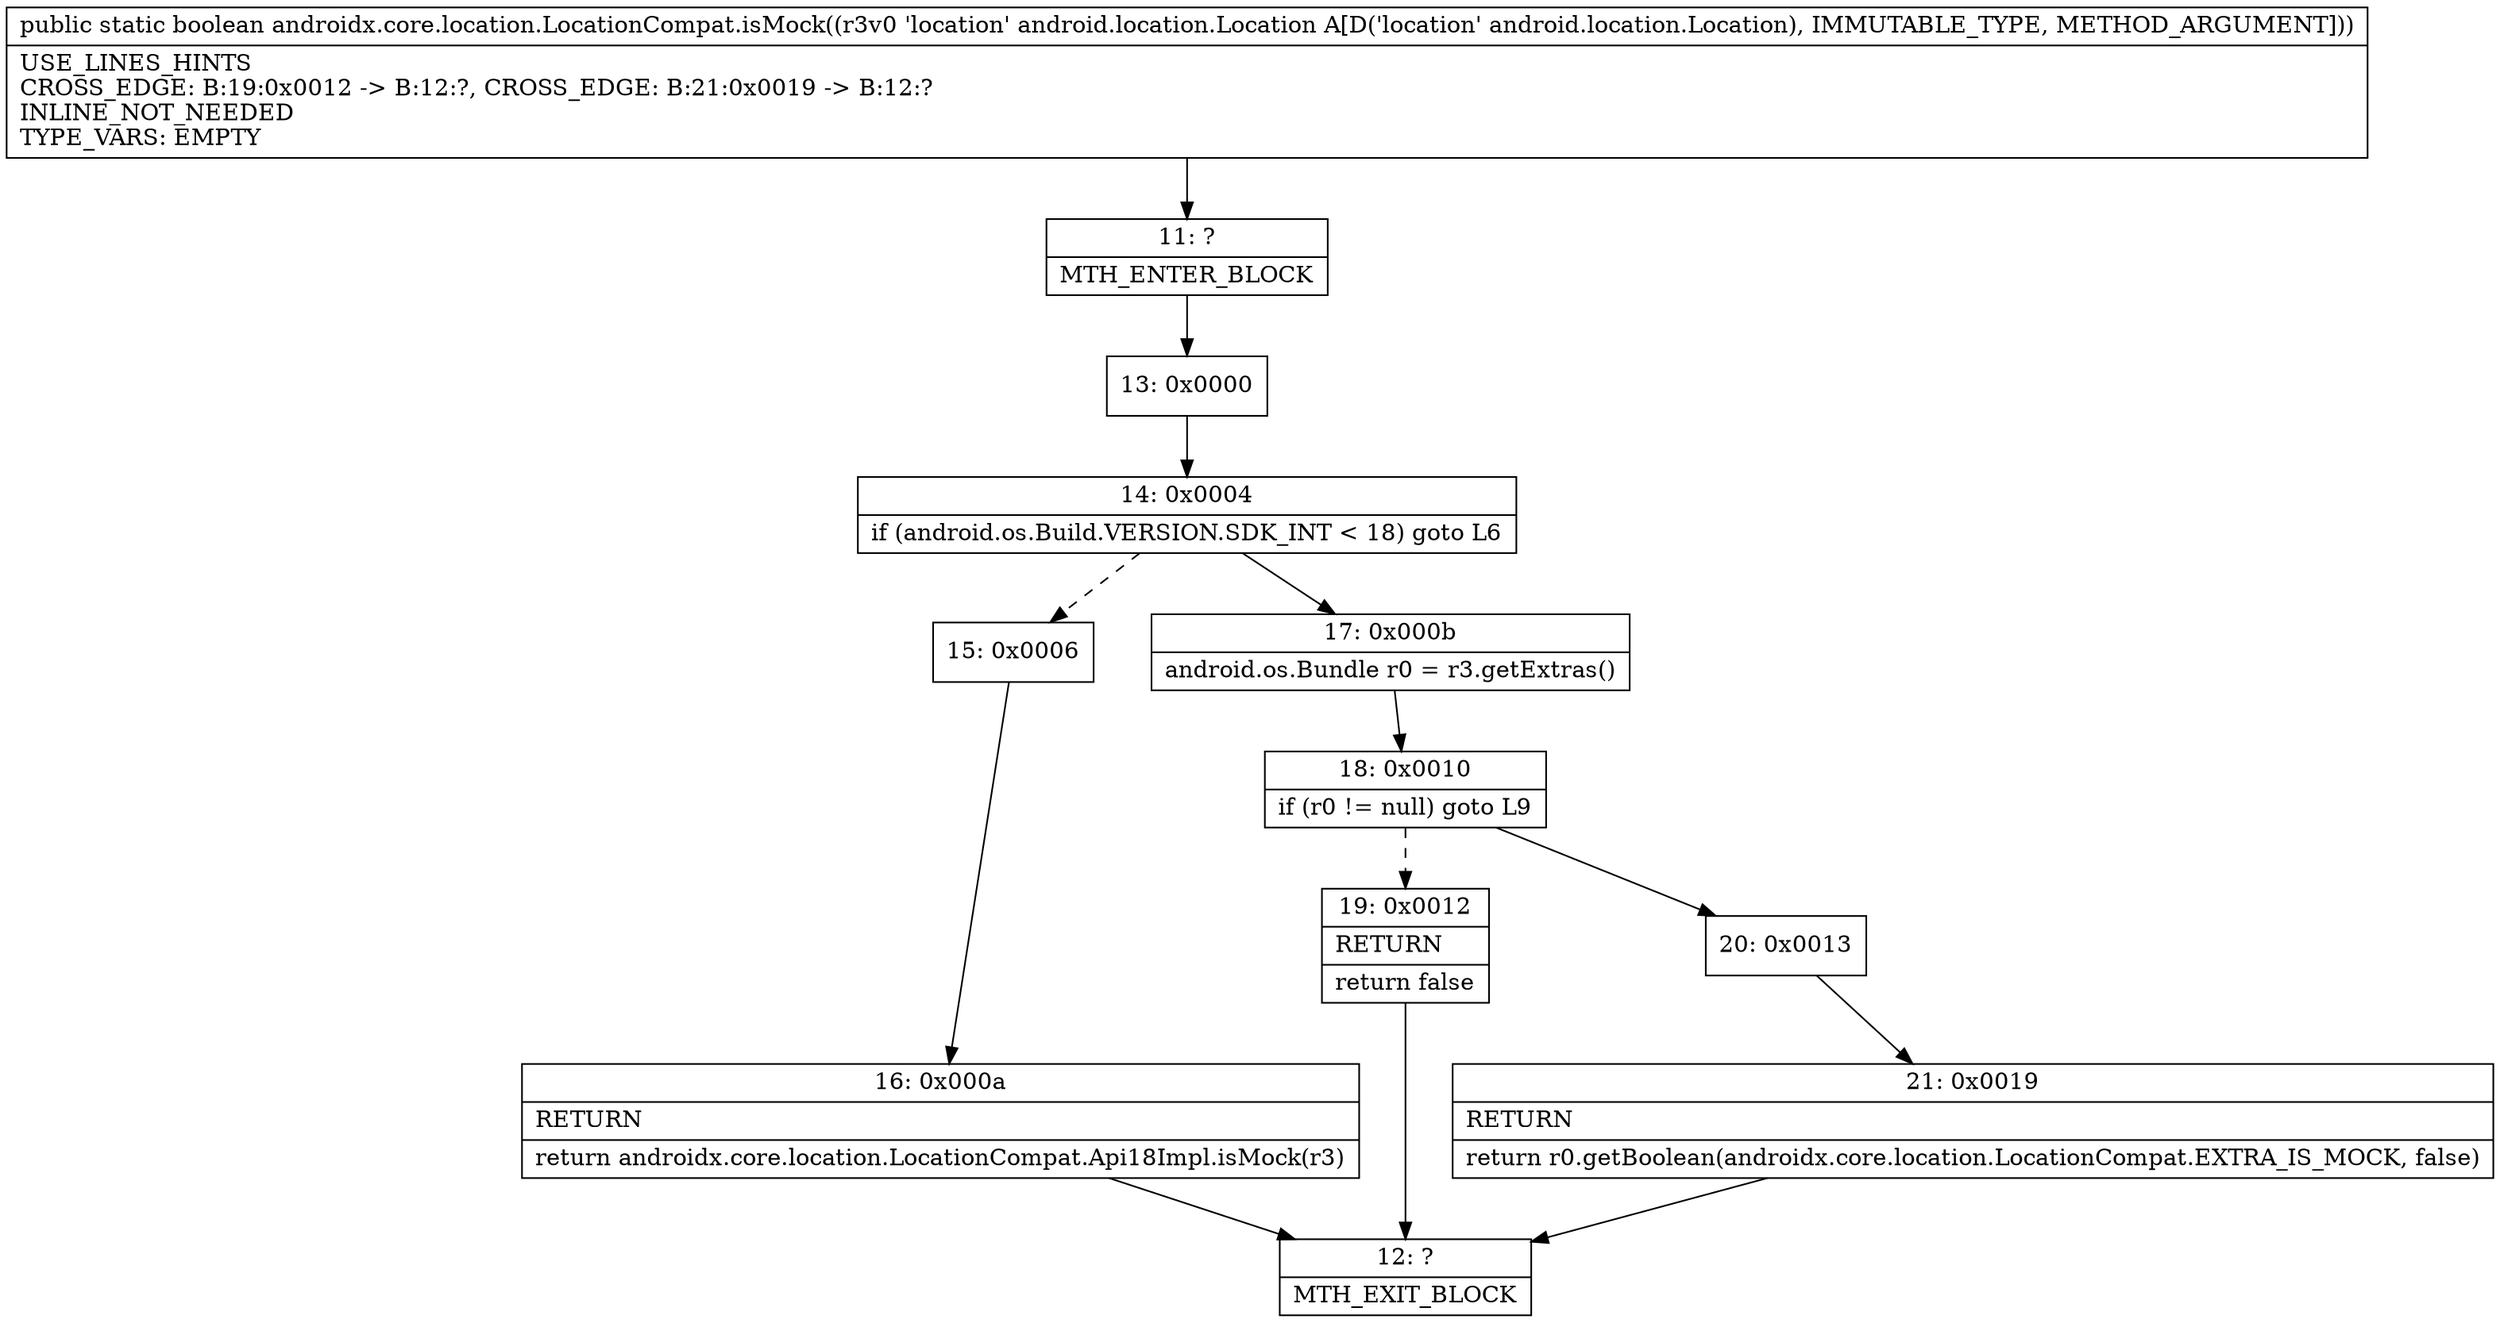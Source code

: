 digraph "CFG forandroidx.core.location.LocationCompat.isMock(Landroid\/location\/Location;)Z" {
Node_11 [shape=record,label="{11\:\ ?|MTH_ENTER_BLOCK\l}"];
Node_13 [shape=record,label="{13\:\ 0x0000}"];
Node_14 [shape=record,label="{14\:\ 0x0004|if (android.os.Build.VERSION.SDK_INT \< 18) goto L6\l}"];
Node_15 [shape=record,label="{15\:\ 0x0006}"];
Node_16 [shape=record,label="{16\:\ 0x000a|RETURN\l|return androidx.core.location.LocationCompat.Api18Impl.isMock(r3)\l}"];
Node_12 [shape=record,label="{12\:\ ?|MTH_EXIT_BLOCK\l}"];
Node_17 [shape=record,label="{17\:\ 0x000b|android.os.Bundle r0 = r3.getExtras()\l}"];
Node_18 [shape=record,label="{18\:\ 0x0010|if (r0 != null) goto L9\l}"];
Node_19 [shape=record,label="{19\:\ 0x0012|RETURN\l|return false\l}"];
Node_20 [shape=record,label="{20\:\ 0x0013}"];
Node_21 [shape=record,label="{21\:\ 0x0019|RETURN\l|return r0.getBoolean(androidx.core.location.LocationCompat.EXTRA_IS_MOCK, false)\l}"];
MethodNode[shape=record,label="{public static boolean androidx.core.location.LocationCompat.isMock((r3v0 'location' android.location.Location A[D('location' android.location.Location), IMMUTABLE_TYPE, METHOD_ARGUMENT]))  | USE_LINES_HINTS\lCROSS_EDGE: B:19:0x0012 \-\> B:12:?, CROSS_EDGE: B:21:0x0019 \-\> B:12:?\lINLINE_NOT_NEEDED\lTYPE_VARS: EMPTY\l}"];
MethodNode -> Node_11;Node_11 -> Node_13;
Node_13 -> Node_14;
Node_14 -> Node_15[style=dashed];
Node_14 -> Node_17;
Node_15 -> Node_16;
Node_16 -> Node_12;
Node_17 -> Node_18;
Node_18 -> Node_19[style=dashed];
Node_18 -> Node_20;
Node_19 -> Node_12;
Node_20 -> Node_21;
Node_21 -> Node_12;
}

